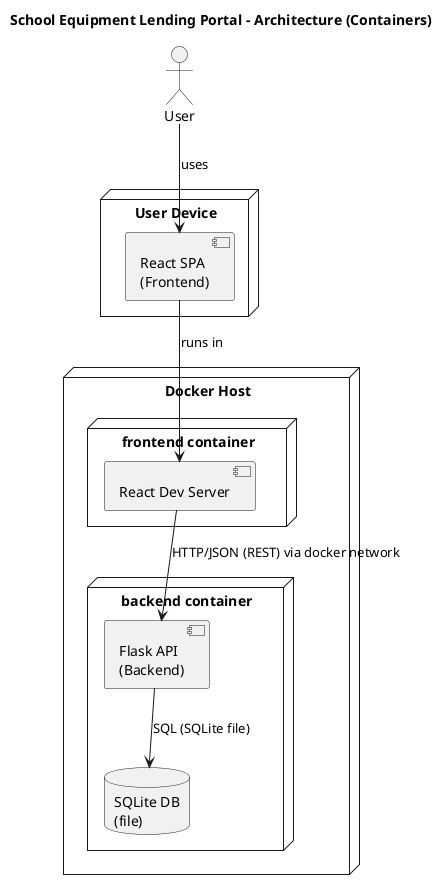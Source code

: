 @startuml
title School Equipment Lending Portal - Architecture (Containers)

actor User as user

node "User Device" as client {
  component "React SPA\n(Frontend)" as react
}

node "Docker Host" as docker {
  node "frontend container" as fe {
    component "React Dev Server" as dev
  }
  node "backend container" as be {
    component "Flask API\n(Backend)" as flask
    database "SQLite DB\n(file)" as db
  }
}

user --> react : uses
react --> dev : runs in
dev --> flask : HTTP/JSON (REST) via docker network
flask --> db : SQL (SQLite file)

@enduml
